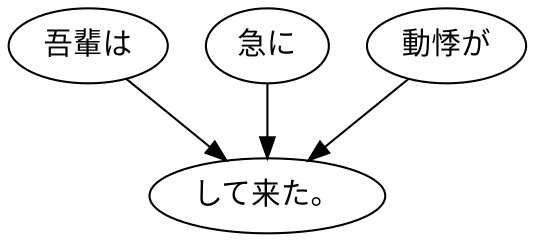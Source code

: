 digraph graph1275 {
	node0 [label="吾輩は"];
	node1 [label="急に"];
	node2 [label="動悸が"];
	node3 [label="して来た。"];
	node0 -> node3;
	node1 -> node3;
	node2 -> node3;
}

